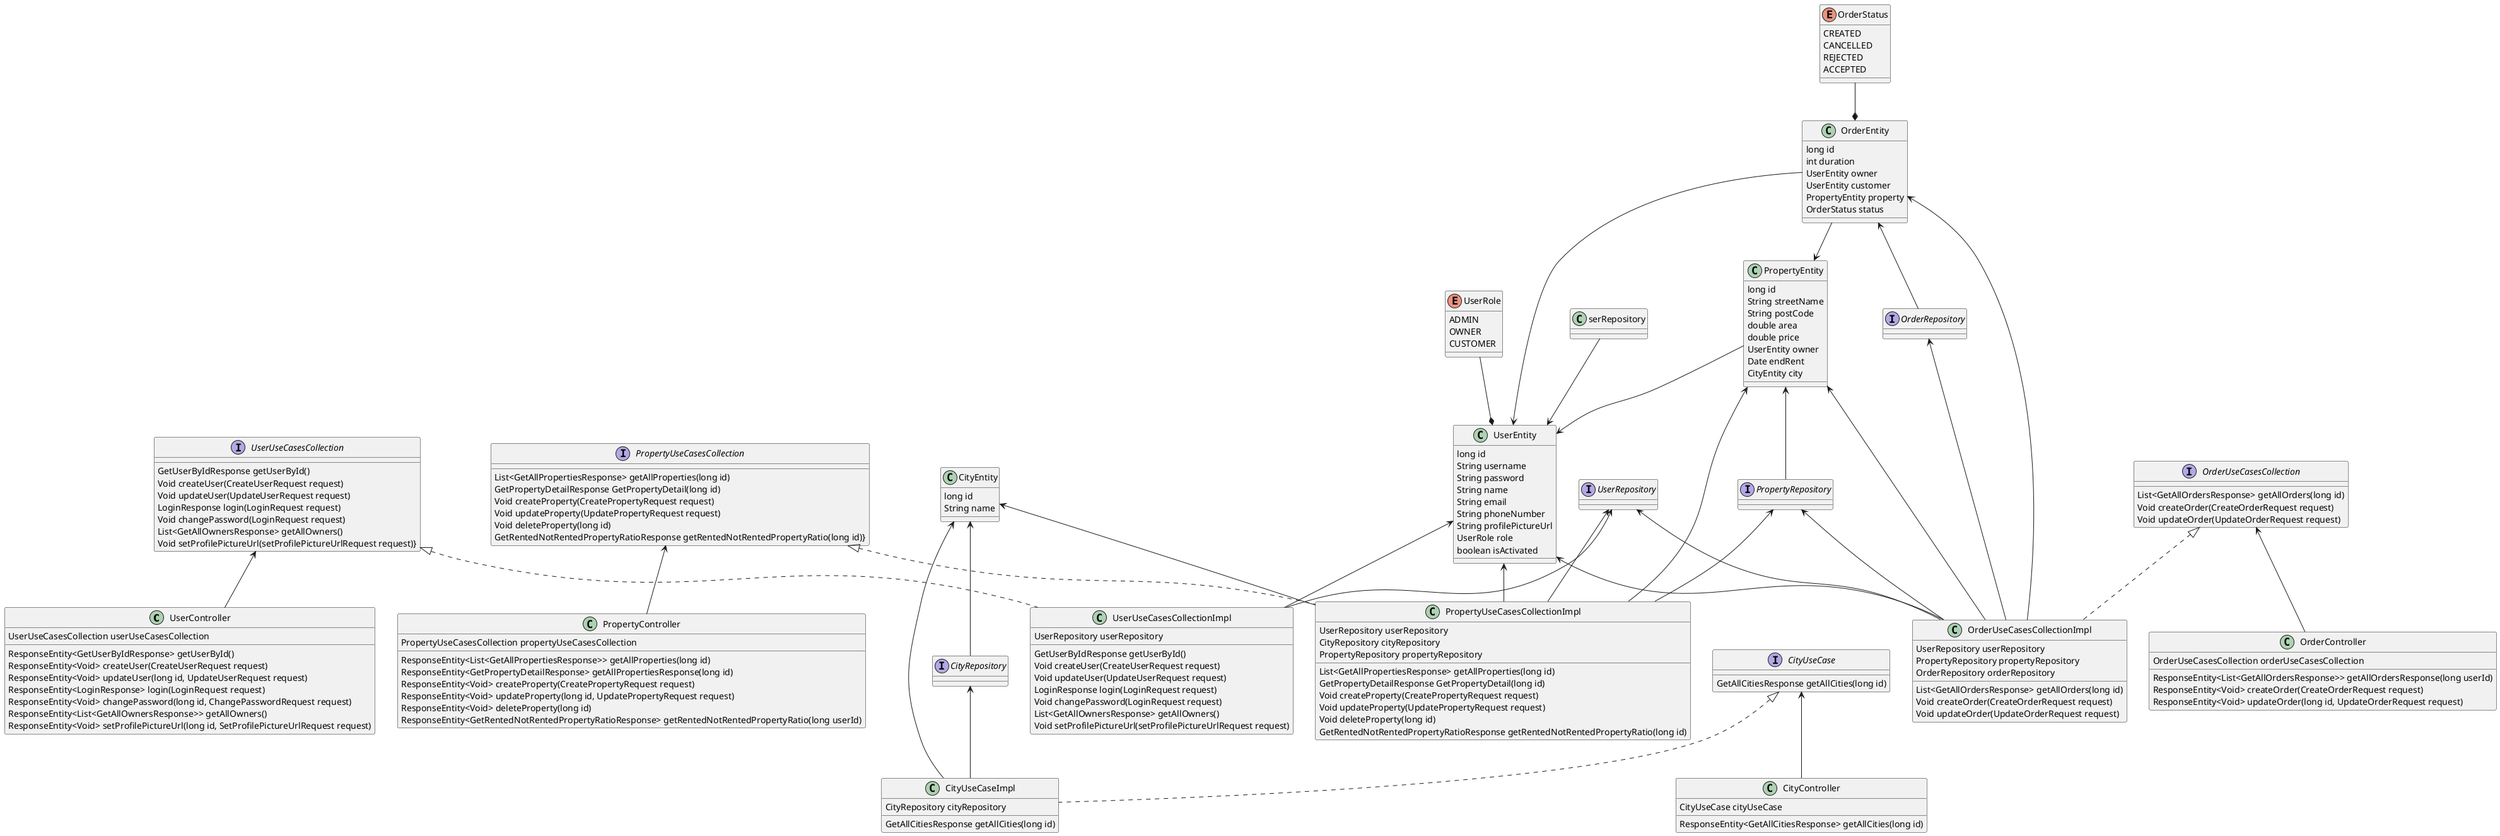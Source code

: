 @startuml

'Controller Layer

Class UserController{
    'properties
    UserUseCasesCollection userUseCasesCollection

    'Methods
    ResponseEntity<GetUserByIdResponse> getUserById()
    ResponseEntity<Void> createUser(CreateUserRequest request)
    ResponseEntity<Void> updateUser(long id, UpdateUserRequest request)
    ResponseEntity<LoginResponse> login(LoginRequest request)
    ResponseEntity<Void> changePassword(long id, ChangePasswordRequest request)
    ResponseEntity<List<GetAllOwnersResponse>> getAllOwners()
    ResponseEntity<Void> setProfilePictureUrl(long id, SetProfilePictureUrlRequest request)
}

UserUseCasesCollection <-- UserController

Class CityController{
    'properties
    CityUseCase cityUseCase

    'Methods
    ResponseEntity<GetAllCitiesResponse> getAllCities(long id)
}

CityUseCase <-- CityController

Class PropertyController{
    'properties
    PropertyUseCasesCollection propertyUseCasesCollection

    'Methods
    ResponseEntity<List<GetAllPropertiesResponse>> getAllProperties(long id)
    ResponseEntity<GetPropertyDetailResponse> getAllPropertiesResponse(long id)
    ResponseEntity<Void> createProperty(CreatePropertyRequest request)
    ResponseEntity<Void> updateProperty(long id, UpdatePropertyRequest request)
    ResponseEntity<Void> deleteProperty(long id)
    ResponseEntity<GetRentedNotRentedPropertyRatioResponse> getRentedNotRentedPropertyRatio(long userId)

}

PropertyUseCasesCollection <-- PropertyController

Class OrderController{
    'properties
    OrderUseCasesCollection orderUseCasesCollection

    'Methods
    ResponseEntity<List<GetAllOrdersResponse>> getAllOrdersResponse(long userId)
    ResponseEntity<Void> createOrder(CreateOrderRequest request)
    ResponseEntity<Void> updateOrder(long id, UpdateOrderRequest request)

}

OrderUseCasesCollection <-- OrderController


'Business Layer

'User UseCases
Interface UserUseCasesCollection{
    GetUserByIdResponse getUserById()
    Void createUser(CreateUserRequest request)
    Void updateUser(UpdateUserRequest request)
    LoginResponse login(LoginRequest request)
    Void changePassword(LoginRequest request)
    List<GetAllOwnersResponse> getAllOwners()
    Void setProfilePictureUrl(setProfilePictureUrlRequest request)}
}

Class UserUseCasesCollectionImpl{
    'Property
    UserRepository userRepository

    'Method
    GetUserByIdResponse getUserById()
    Void createUser(CreateUserRequest request)
    Void updateUser(UpdateUserRequest request)
    LoginResponse login(LoginRequest request)
    Void changePassword(LoginRequest request)
    List<GetAllOwnersResponse> getAllOwners()
    Void setProfilePictureUrl(setProfilePictureUrlRequest request)
}

UserUseCasesCollection <|.. UserUseCasesCollectionImpl

UserRepository <-- UserUseCasesCollectionImpl

UserEntity <-- UserUseCasesCollectionImpl

'City UseCases
Interface CityUseCase{
    GetAllCitiesResponse getAllCities(long id)
}

Class CityUseCaseImpl{
    'Property
    CityRepository cityRepository

    'Method
    GetAllCitiesResponse getAllCities(long id)
}

CityUseCase <|.. CityUseCaseImpl

CityRepository <-- CityUseCaseImpl

CityEntity <-- CityUseCaseImpl

'Property UseCases
Interface PropertyUseCasesCollection{
    List<GetAllPropertiesResponse> getAllProperties(long id)
    GetPropertyDetailResponse GetPropertyDetail(long id)
    Void createProperty(CreatePropertyRequest request)
    Void updateProperty(UpdatePropertyRequest request)
    Void deleteProperty(long id)
    GetRentedNotRentedPropertyRatioResponse getRentedNotRentedPropertyRatio(long id)}
}
Class PropertyUseCasesCollectionImpl{
    'Property
    UserRepository userRepository
    CityRepository cityRepository
    PropertyRepository propertyRepository

    'Method
    List<GetAllPropertiesResponse> getAllProperties(long id)
    GetPropertyDetailResponse GetPropertyDetail(long id)
    Void createProperty(CreatePropertyRequest request)
    Void updateProperty(UpdatePropertyRequest request)
    Void deleteProperty(long id)
    GetRentedNotRentedPropertyRatioResponse getRentedNotRentedPropertyRatio(long id)

}

PropertyUseCasesCollection <|.. PropertyUseCasesCollectionImpl

UserRepository <-- PropertyUseCasesCollectionImpl
PropertyRepository <-- PropertyUseCasesCollectionImpl


UserEntity <-- PropertyUseCasesCollectionImpl
CityEntity <-- PropertyUseCasesCollectionImpl
PropertyEntity <-- PropertyUseCasesCollectionImpl

'Order UseCases
Interface OrderUseCasesCollection{
    List<GetAllOrdersResponse> getAllOrders(long id)
    Void createOrder(CreateOrderRequest request)
    Void updateOrder(UpdateOrderRequest request)
}

Class OrderUseCasesCollectionImpl{
    'Property
    UserRepository userRepository
    PropertyRepository propertyRepository
    OrderRepository orderRepository

    'Method
    List<GetAllOrdersResponse> getAllOrders(long id)
    Void createOrder(CreateOrderRequest request)
    Void updateOrder(UpdateOrderRequest request)
}

OrderUseCasesCollection <|.. OrderUseCasesCollectionImpl

UserRepository <-- OrderUseCasesCollectionImpl
PropertyRepository <-- OrderUseCasesCollectionImpl
OrderRepository <-- OrderUseCasesCollectionImpl

UserEntity <-- OrderUseCasesCollectionImpl
PropertyEntity <-- OrderUseCasesCollectionImpl
OrderEntity <-- OrderUseCasesCollectionImpl

'Repository
Interface UserRepository
Interface CityRepository
Interface PropertyRepository
Interface OrderRepository

'Entities

Enum UserRole{
    ADMIN
    OWNER
    CUSTOMER
}

UserRole --* UserEntity

Enum OrderStatus{
    CREATED
    CANCELLED
    REJECTED
    ACCEPTED
}

OrderStatus --* OrderEntity

Class UserEntity{
    long id
    String username
    String password
    String name
    String email
    String phoneNumber
    String profilePictureUrl
    UserRole role
    boolean isActivated
}

Class CityEntity{
    long id
    String name
}

Class PropertyEntity{
    long id
    String streetName
    String postCode
    double area
    double price
    UserEntity owner
    Date endRent
    CityEntity city
}

Class OrderEntity{
    long id
    int duration
    UserEntity owner
    UserEntity customer
    PropertyEntity property
    OrderStatus status
}
PropertyEntity --> UserEntity

OrderEntity --> UserEntity
OrderEntity --> PropertyEntity

UserEntity<--UserRepository
CityEntity<--CityRepository
PropertyEntity<--PropertyRepository
OrderEntity<--OrderRepository

@enduml